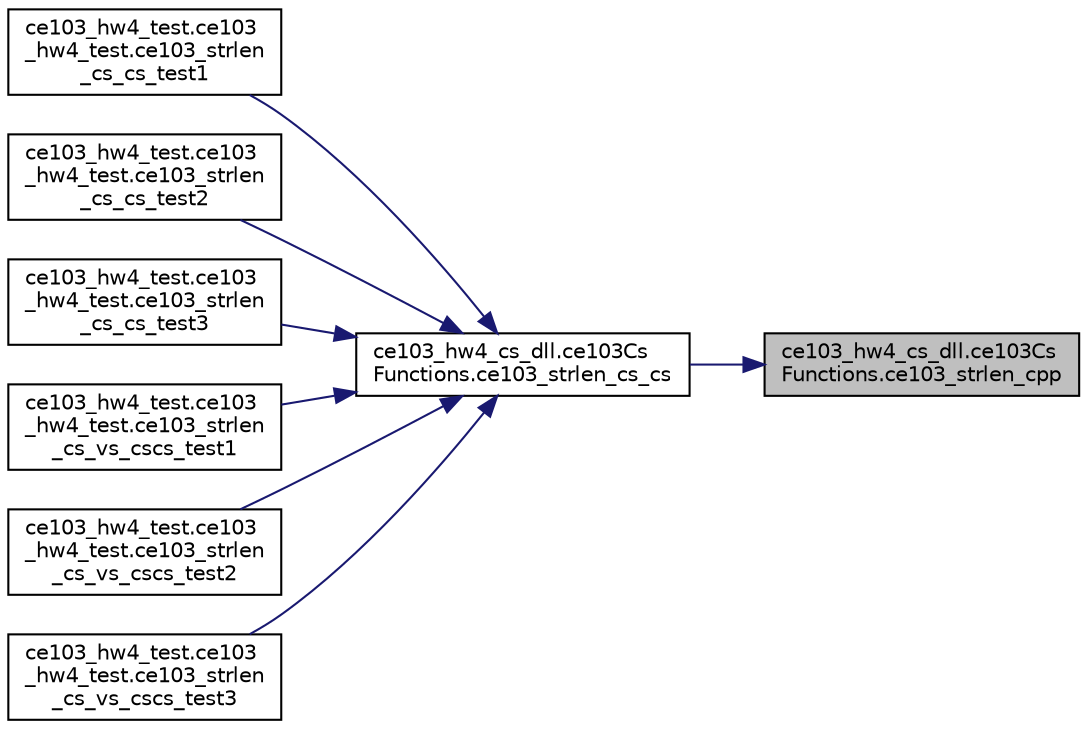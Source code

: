 digraph "ce103_hw4_cs_dll.ce103CsFunctions.ce103_strlen_cpp"
{
 // INTERACTIVE_SVG=YES
 // LATEX_PDF_SIZE
  edge [fontname="Helvetica",fontsize="10",labelfontname="Helvetica",labelfontsize="10"];
  node [fontname="Helvetica",fontsize="10",shape=record];
  rankdir="RL";
  Node1 [label="ce103_hw4_cs_dll.ce103Cs\lFunctions.ce103_strlen_cpp",height=0.2,width=0.4,color="black", fillcolor="grey75", style="filled", fontcolor="black",tooltip=" "];
  Node1 -> Node2 [dir="back",color="midnightblue",fontsize="10",style="solid"];
  Node2 [label="ce103_hw4_cs_dll.ce103Cs\lFunctions.ce103_strlen_cs_cs",height=0.2,width=0.4,color="black", fillcolor="white", style="filled",URL="$d9/da4/a00078.html#a5670228fd9abcd733e79e3ca133ca2d9",tooltip=" "];
  Node2 -> Node3 [dir="back",color="midnightblue",fontsize="10",style="solid"];
  Node3 [label="ce103_hw4_test.ce103\l_hw4_test.ce103_strlen\l_cs_cs_test1",height=0.2,width=0.4,color="black", fillcolor="white", style="filled",URL="$d4/d63/a00082.html#a2f813928a208224c0b346b4d091b6e2b",tooltip=" "];
  Node2 -> Node4 [dir="back",color="midnightblue",fontsize="10",style="solid"];
  Node4 [label="ce103_hw4_test.ce103\l_hw4_test.ce103_strlen\l_cs_cs_test2",height=0.2,width=0.4,color="black", fillcolor="white", style="filled",URL="$d4/d63/a00082.html#a3d5788159d7cbab13090e1cb08b36adc",tooltip=" "];
  Node2 -> Node5 [dir="back",color="midnightblue",fontsize="10",style="solid"];
  Node5 [label="ce103_hw4_test.ce103\l_hw4_test.ce103_strlen\l_cs_cs_test3",height=0.2,width=0.4,color="black", fillcolor="white", style="filled",URL="$d4/d63/a00082.html#a72d1d310ffe3aa5153fb8b468b0dc7f9",tooltip=" "];
  Node2 -> Node6 [dir="back",color="midnightblue",fontsize="10",style="solid"];
  Node6 [label="ce103_hw4_test.ce103\l_hw4_test.ce103_strlen\l_cs_vs_cscs_test1",height=0.2,width=0.4,color="black", fillcolor="white", style="filled",URL="$d4/d63/a00082.html#a180606a3cee72c46b9057ab2124d8762",tooltip=" "];
  Node2 -> Node7 [dir="back",color="midnightblue",fontsize="10",style="solid"];
  Node7 [label="ce103_hw4_test.ce103\l_hw4_test.ce103_strlen\l_cs_vs_cscs_test2",height=0.2,width=0.4,color="black", fillcolor="white", style="filled",URL="$d4/d63/a00082.html#aafd05037a062abcc0356c8813035a13e",tooltip=" "];
  Node2 -> Node8 [dir="back",color="midnightblue",fontsize="10",style="solid"];
  Node8 [label="ce103_hw4_test.ce103\l_hw4_test.ce103_strlen\l_cs_vs_cscs_test3",height=0.2,width=0.4,color="black", fillcolor="white", style="filled",URL="$d4/d63/a00082.html#aaa3e56d51cb43be8e5cf6fbf2fae752e",tooltip=" "];
}
